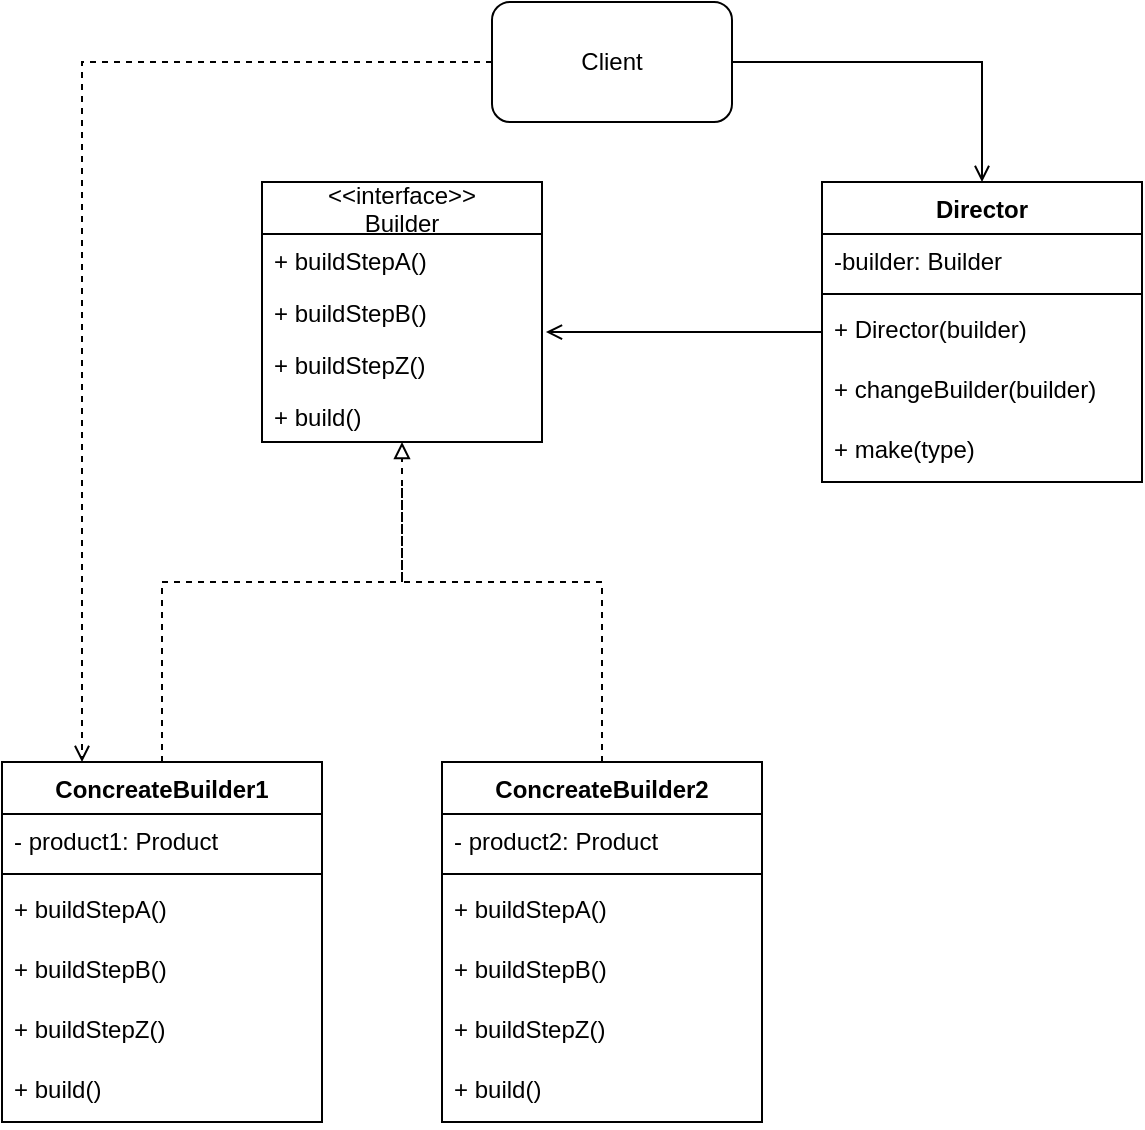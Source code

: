 <mxfile version="13.8.5" type="github">
  <diagram id="uQMTNduU5M9VO_y41otp" name="Page-1">
    <mxGraphModel dx="1298" dy="833" grid="1" gridSize="10" guides="1" tooltips="1" connect="1" arrows="1" fold="1" page="1" pageScale="1" pageWidth="850" pageHeight="1100" math="0" shadow="0">
      <root>
        <mxCell id="0" />
        <mxCell id="1" parent="0" />
        <mxCell id="CMfck4GQb29345A49oTX-46" style="edgeStyle=orthogonalEdgeStyle;rounded=0;orthogonalLoop=1;jettySize=auto;html=1;exitX=0.5;exitY=0;exitDx=0;exitDy=0;dashed=1;startArrow=none;startFill=0;endArrow=none;endFill=0;" parent="1" source="CMfck4GQb29345A49oTX-32" edge="1">
          <mxGeometry relative="1" as="geometry">
            <mxPoint x="380" y="350" as="targetPoint" />
            <Array as="points">
              <mxPoint x="480" y="400" />
              <mxPoint x="380" y="400" />
            </Array>
          </mxGeometry>
        </mxCell>
        <mxCell id="CMfck4GQb29345A49oTX-41" style="edgeStyle=orthogonalEdgeStyle;rounded=0;orthogonalLoop=1;jettySize=auto;html=1;exitX=0.5;exitY=0;exitDx=0;exitDy=0;entryX=0.5;entryY=1;entryDx=0;entryDy=0;entryPerimeter=0;dashed=1;endArrow=block;endFill=0;" parent="1" source="CMfck4GQb29345A49oTX-19" target="CMfck4GQb29345A49oTX-14" edge="1">
          <mxGeometry relative="1" as="geometry">
            <Array as="points">
              <mxPoint x="260" y="400" />
              <mxPoint x="380" y="400" />
            </Array>
          </mxGeometry>
        </mxCell>
        <mxCell id="CMfck4GQb29345A49oTX-19" value="ConcreateBuilder1" style="swimlane;fontStyle=1;align=center;verticalAlign=top;childLayout=stackLayout;horizontal=1;startSize=26;horizontalStack=0;resizeParent=1;resizeParentMax=0;resizeLast=0;collapsible=1;marginBottom=0;direction=east;" parent="1" vertex="1">
          <mxGeometry x="180" y="490" width="160" height="180" as="geometry">
            <mxRectangle x="540" y="281" width="80" height="26" as="alternateBounds" />
          </mxGeometry>
        </mxCell>
        <mxCell id="CMfck4GQb29345A49oTX-20" value="- product1: Product&#xa;" style="text;strokeColor=none;fillColor=none;align=left;verticalAlign=top;spacingLeft=4;spacingRight=4;overflow=hidden;rotatable=0;points=[[0,0.5],[1,0.5]];portConstraint=eastwest;" parent="CMfck4GQb29345A49oTX-19" vertex="1">
          <mxGeometry y="26" width="160" height="26" as="geometry" />
        </mxCell>
        <mxCell id="CMfck4GQb29345A49oTX-21" value="" style="line;strokeWidth=1;fillColor=none;align=left;verticalAlign=middle;spacingTop=-1;spacingLeft=3;spacingRight=3;rotatable=0;labelPosition=right;points=[];portConstraint=eastwest;" parent="CMfck4GQb29345A49oTX-19" vertex="1">
          <mxGeometry y="52" width="160" height="8" as="geometry" />
        </mxCell>
        <mxCell id="CMfck4GQb29345A49oTX-22" value="+ buildStepA()" style="text;strokeColor=none;fillColor=none;align=left;verticalAlign=top;spacingLeft=4;spacingRight=4;overflow=hidden;rotatable=0;points=[[0,0.5],[1,0.5]];portConstraint=eastwest;" parent="CMfck4GQb29345A49oTX-19" vertex="1">
          <mxGeometry y="60" width="160" height="30" as="geometry" />
        </mxCell>
        <mxCell id="CMfck4GQb29345A49oTX-23" value="+ buildStepB()" style="text;strokeColor=none;fillColor=none;align=left;verticalAlign=top;spacingLeft=4;spacingRight=4;overflow=hidden;rotatable=0;points=[[0,0.5],[1,0.5]];portConstraint=eastwest;" parent="CMfck4GQb29345A49oTX-19" vertex="1">
          <mxGeometry y="90" width="160" height="30" as="geometry" />
        </mxCell>
        <mxCell id="CMfck4GQb29345A49oTX-24" value="+ buildStepZ()" style="text;strokeColor=none;fillColor=none;align=left;verticalAlign=top;spacingLeft=4;spacingRight=4;overflow=hidden;rotatable=0;points=[[0,0.5],[1,0.5]];portConstraint=eastwest;" parent="CMfck4GQb29345A49oTX-19" vertex="1">
          <mxGeometry y="120" width="160" height="30" as="geometry" />
        </mxCell>
        <mxCell id="CMfck4GQb29345A49oTX-31" value="+ build()" style="text;strokeColor=none;fillColor=none;align=left;verticalAlign=top;spacingLeft=4;spacingRight=4;overflow=hidden;rotatable=0;points=[[0,0.5],[1,0.5]];portConstraint=eastwest;" parent="CMfck4GQb29345A49oTX-19" vertex="1">
          <mxGeometry y="150" width="160" height="30" as="geometry" />
        </mxCell>
        <mxCell id="CMfck4GQb29345A49oTX-32" value="ConcreateBuilder2" style="swimlane;fontStyle=1;align=center;verticalAlign=top;childLayout=stackLayout;horizontal=1;startSize=26;horizontalStack=0;resizeParent=1;resizeParentMax=0;resizeLast=0;collapsible=1;marginBottom=0;direction=east;" parent="1" vertex="1">
          <mxGeometry x="400" y="490" width="160" height="180" as="geometry">
            <mxRectangle x="540" y="281" width="80" height="26" as="alternateBounds" />
          </mxGeometry>
        </mxCell>
        <mxCell id="CMfck4GQb29345A49oTX-33" value="- product2: Product&#xa;" style="text;strokeColor=none;fillColor=none;align=left;verticalAlign=top;spacingLeft=4;spacingRight=4;overflow=hidden;rotatable=0;points=[[0,0.5],[1,0.5]];portConstraint=eastwest;" parent="CMfck4GQb29345A49oTX-32" vertex="1">
          <mxGeometry y="26" width="160" height="26" as="geometry" />
        </mxCell>
        <mxCell id="CMfck4GQb29345A49oTX-34" value="" style="line;strokeWidth=1;fillColor=none;align=left;verticalAlign=middle;spacingTop=-1;spacingLeft=3;spacingRight=3;rotatable=0;labelPosition=right;points=[];portConstraint=eastwest;" parent="CMfck4GQb29345A49oTX-32" vertex="1">
          <mxGeometry y="52" width="160" height="8" as="geometry" />
        </mxCell>
        <mxCell id="CMfck4GQb29345A49oTX-35" value="+ buildStepA()" style="text;strokeColor=none;fillColor=none;align=left;verticalAlign=top;spacingLeft=4;spacingRight=4;overflow=hidden;rotatable=0;points=[[0,0.5],[1,0.5]];portConstraint=eastwest;" parent="CMfck4GQb29345A49oTX-32" vertex="1">
          <mxGeometry y="60" width="160" height="30" as="geometry" />
        </mxCell>
        <mxCell id="CMfck4GQb29345A49oTX-36" value="+ buildStepB()" style="text;strokeColor=none;fillColor=none;align=left;verticalAlign=top;spacingLeft=4;spacingRight=4;overflow=hidden;rotatable=0;points=[[0,0.5],[1,0.5]];portConstraint=eastwest;" parent="CMfck4GQb29345A49oTX-32" vertex="1">
          <mxGeometry y="90" width="160" height="30" as="geometry" />
        </mxCell>
        <mxCell id="CMfck4GQb29345A49oTX-37" value="+ buildStepZ()" style="text;strokeColor=none;fillColor=none;align=left;verticalAlign=top;spacingLeft=4;spacingRight=4;overflow=hidden;rotatable=0;points=[[0,0.5],[1,0.5]];portConstraint=eastwest;" parent="CMfck4GQb29345A49oTX-32" vertex="1">
          <mxGeometry y="120" width="160" height="30" as="geometry" />
        </mxCell>
        <mxCell id="CMfck4GQb29345A49oTX-38" value="+ build()" style="text;strokeColor=none;fillColor=none;align=left;verticalAlign=top;spacingLeft=4;spacingRight=4;overflow=hidden;rotatable=0;points=[[0,0.5],[1,0.5]];portConstraint=eastwest;" parent="CMfck4GQb29345A49oTX-32" vertex="1">
          <mxGeometry y="150" width="160" height="30" as="geometry" />
        </mxCell>
        <mxCell id="CMfck4GQb29345A49oTX-5" value="Director" style="swimlane;fontStyle=1;align=center;verticalAlign=top;childLayout=stackLayout;horizontal=1;startSize=26;horizontalStack=0;resizeParent=1;resizeParentMax=0;resizeLast=0;collapsible=1;marginBottom=0;direction=east;" parent="1" vertex="1">
          <mxGeometry x="590" y="200" width="160" height="150" as="geometry">
            <mxRectangle x="540" y="281" width="80" height="26" as="alternateBounds" />
          </mxGeometry>
        </mxCell>
        <mxCell id="CMfck4GQb29345A49oTX-6" value="-builder: Builder&#xa;" style="text;strokeColor=none;fillColor=none;align=left;verticalAlign=top;spacingLeft=4;spacingRight=4;overflow=hidden;rotatable=0;points=[[0,0.5],[1,0.5]];portConstraint=eastwest;" parent="CMfck4GQb29345A49oTX-5" vertex="1">
          <mxGeometry y="26" width="160" height="26" as="geometry" />
        </mxCell>
        <mxCell id="CMfck4GQb29345A49oTX-7" value="" style="line;strokeWidth=1;fillColor=none;align=left;verticalAlign=middle;spacingTop=-1;spacingLeft=3;spacingRight=3;rotatable=0;labelPosition=right;points=[];portConstraint=eastwest;" parent="CMfck4GQb29345A49oTX-5" vertex="1">
          <mxGeometry y="52" width="160" height="8" as="geometry" />
        </mxCell>
        <mxCell id="CMfck4GQb29345A49oTX-8" value="+ Director(builder)" style="text;strokeColor=none;fillColor=none;align=left;verticalAlign=top;spacingLeft=4;spacingRight=4;overflow=hidden;rotatable=0;points=[[0,0.5],[1,0.5]];portConstraint=eastwest;" parent="CMfck4GQb29345A49oTX-5" vertex="1">
          <mxGeometry y="60" width="160" height="30" as="geometry" />
        </mxCell>
        <mxCell id="CMfck4GQb29345A49oTX-16" value="+ changeBuilder(builder)" style="text;strokeColor=none;fillColor=none;align=left;verticalAlign=top;spacingLeft=4;spacingRight=4;overflow=hidden;rotatable=0;points=[[0,0.5],[1,0.5]];portConstraint=eastwest;" parent="CMfck4GQb29345A49oTX-5" vertex="1">
          <mxGeometry y="90" width="160" height="30" as="geometry" />
        </mxCell>
        <mxCell id="CMfck4GQb29345A49oTX-18" value="+ make(type)" style="text;strokeColor=none;fillColor=none;align=left;verticalAlign=top;spacingLeft=4;spacingRight=4;overflow=hidden;rotatable=0;points=[[0,0.5],[1,0.5]];portConstraint=eastwest;" parent="CMfck4GQb29345A49oTX-5" vertex="1">
          <mxGeometry y="120" width="160" height="30" as="geometry" />
        </mxCell>
        <mxCell id="CMfck4GQb29345A49oTX-10" value="&lt;&lt;interface&gt;&gt;&#xa;Builder" style="swimlane;fontStyle=0;childLayout=stackLayout;horizontal=1;startSize=26;fillColor=none;horizontalStack=0;resizeParent=1;resizeParentMax=0;resizeLast=0;collapsible=1;marginBottom=0;" parent="1" vertex="1">
          <mxGeometry x="310" y="200" width="140" height="130" as="geometry" />
        </mxCell>
        <mxCell id="CMfck4GQb29345A49oTX-11" value="+ buildStepA()&#xa;" style="text;strokeColor=none;fillColor=none;align=left;verticalAlign=top;spacingLeft=4;spacingRight=4;overflow=hidden;rotatable=0;points=[[0,0.5],[1,0.5]];portConstraint=eastwest;" parent="CMfck4GQb29345A49oTX-10" vertex="1">
          <mxGeometry y="26" width="140" height="26" as="geometry" />
        </mxCell>
        <mxCell id="CMfck4GQb29345A49oTX-12" value="+ buildStepB()" style="text;strokeColor=none;fillColor=none;align=left;verticalAlign=top;spacingLeft=4;spacingRight=4;overflow=hidden;rotatable=0;points=[[0,0.5],[1,0.5]];portConstraint=eastwest;" parent="CMfck4GQb29345A49oTX-10" vertex="1">
          <mxGeometry y="52" width="140" height="26" as="geometry" />
        </mxCell>
        <mxCell id="CMfck4GQb29345A49oTX-13" value="+ buildStepZ()" style="text;strokeColor=none;fillColor=none;align=left;verticalAlign=top;spacingLeft=4;spacingRight=4;overflow=hidden;rotatable=0;points=[[0,0.5],[1,0.5]];portConstraint=eastwest;" parent="CMfck4GQb29345A49oTX-10" vertex="1">
          <mxGeometry y="78" width="140" height="26" as="geometry" />
        </mxCell>
        <mxCell id="CMfck4GQb29345A49oTX-14" value="+ build()" style="text;strokeColor=none;fillColor=none;align=left;verticalAlign=top;spacingLeft=4;spacingRight=4;overflow=hidden;rotatable=0;points=[[0,0.5],[1,0.5]];portConstraint=eastwest;" parent="CMfck4GQb29345A49oTX-10" vertex="1">
          <mxGeometry y="104" width="140" height="26" as="geometry" />
        </mxCell>
        <mxCell id="CMfck4GQb29345A49oTX-49" style="edgeStyle=orthogonalEdgeStyle;rounded=0;orthogonalLoop=1;jettySize=auto;html=1;exitX=1;exitY=0.5;exitDx=0;exitDy=0;entryX=0.5;entryY=0;entryDx=0;entryDy=0;startArrow=none;startFill=0;endArrow=open;endFill=0;" parent="1" source="CMfck4GQb29345A49oTX-48" target="CMfck4GQb29345A49oTX-5" edge="1">
          <mxGeometry relative="1" as="geometry" />
        </mxCell>
        <mxCell id="CMfck4GQb29345A49oTX-50" style="edgeStyle=orthogonalEdgeStyle;rounded=0;orthogonalLoop=1;jettySize=auto;html=1;exitX=0;exitY=0.5;exitDx=0;exitDy=0;entryX=0.25;entryY=0;entryDx=0;entryDy=0;startArrow=none;startFill=0;endArrow=open;endFill=0;dashed=1;" parent="1" source="CMfck4GQb29345A49oTX-48" target="CMfck4GQb29345A49oTX-19" edge="1">
          <mxGeometry relative="1" as="geometry" />
        </mxCell>
        <mxCell id="CMfck4GQb29345A49oTX-48" value="Client" style="rounded=1;whiteSpace=wrap;html=1;" parent="1" vertex="1">
          <mxGeometry x="425" y="110" width="120" height="60" as="geometry" />
        </mxCell>
        <mxCell id="rNm8phcQP6OPOFbFuHeN-2" style="edgeStyle=orthogonalEdgeStyle;rounded=0;orthogonalLoop=1;jettySize=auto;html=1;exitX=0;exitY=0.5;exitDx=0;exitDy=0;entryX=1.014;entryY=-0.115;entryDx=0;entryDy=0;entryPerimeter=0;endArrow=open;endFill=0;" edge="1" parent="1" source="CMfck4GQb29345A49oTX-8" target="CMfck4GQb29345A49oTX-13">
          <mxGeometry relative="1" as="geometry" />
        </mxCell>
      </root>
    </mxGraphModel>
  </diagram>
</mxfile>
